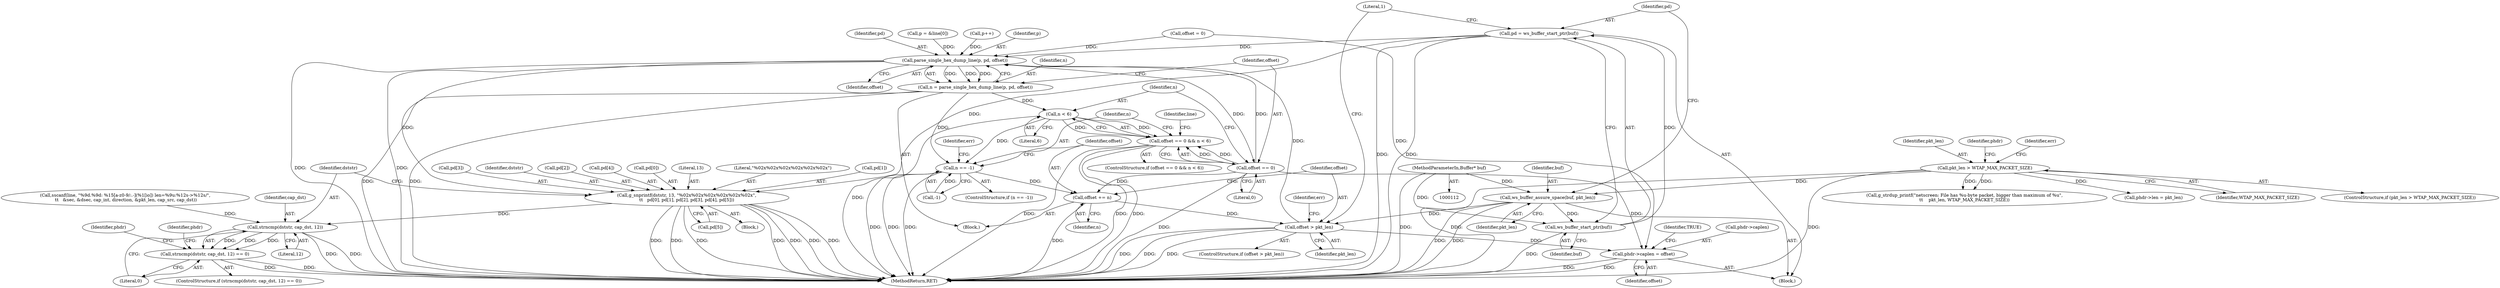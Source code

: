 digraph "0_wireshark_11edc83b98a61e890d7bb01855389d40e984ea82@pointer" {
"1000222" [label="(Call,pd = ws_buffer_start_ptr(buf))"];
"1000224" [label="(Call,ws_buffer_start_ptr(buf))"];
"1000219" [label="(Call,ws_buffer_assure_space(buf, pkt_len))"];
"1000115" [label="(MethodParameterIn,Buffer* buf)"];
"1000181" [label="(Call,pkt_len > WTAP_MAX_PACKET_SIZE)"];
"1000259" [label="(Call,parse_single_hex_dump_line(p, pd, offset))"];
"1000257" [label="(Call,n = parse_single_hex_dump_line(p, pd, offset))"];
"1000268" [label="(Call,n < 6)"];
"1000264" [label="(Call,offset == 0 && n < 6)"];
"1000297" [label="(Call,n == -1)"];
"1000313" [label="(Call,offset += n)"];
"1000317" [label="(Call,offset > pkt_len)"];
"1000399" [label="(Call,phdr->caplen = offset)"];
"1000265" [label="(Call,offset == 0)"];
"1000340" [label="(Call,g_snprintf(dststr, 13, \"%02x%02x%02x%02x%02x%02x\",\n\t\t   pd[0], pd[1], pd[2], pd[3], pd[4], pd[5]))"];
"1000364" [label="(Call,strncmp(dststr, cap_dst, 12))"];
"1000363" [label="(Call,strncmp(dststr, cap_dst, 12) == 0)"];
"1000214" [label="(Call,phdr->len = pkt_len)"];
"1000403" [label="(Identifier,offset)"];
"1000353" [label="(Call,pd[3])"];
"1000219" [label="(Call,ws_buffer_assure_space(buf, pkt_len))"];
"1000406" [label="(MethodReturn,RET)"];
"1000341" [label="(Identifier,dststr)"];
"1000314" [label="(Identifier,offset)"];
"1000367" [label="(Literal,12)"];
"1000269" [label="(Identifier,n)"];
"1000350" [label="(Call,pd[2])"];
"1000183" [label="(Identifier,WTAP_MAX_PACKET_SIZE)"];
"1000297" [label="(Call,n == -1)"];
"1000274" [label="(Identifier,line)"];
"1000264" [label="(Call,offset == 0 && n < 6)"];
"1000267" [label="(Literal,0)"];
"1000359" [label="(Call,pd[5])"];
"1000119" [label="(Block,)"];
"1000323" [label="(Identifier,err)"];
"1000265" [label="(Call,offset == 0)"];
"1000317" [label="(Call,offset > pkt_len)"];
"1000339" [label="(Block,)"];
"1000268" [label="(Call,n < 6)"];
"1000298" [label="(Identifier,n)"];
"1000368" [label="(Literal,0)"];
"1000400" [label="(Call,phdr->caplen)"];
"1000266" [label="(Identifier,offset)"];
"1000356" [label="(Call,pd[4])"];
"1000258" [label="(Identifier,n)"];
"1000224" [label="(Call,ws_buffer_start_ptr(buf))"];
"1000201" [label="(Identifier,phdr)"];
"1000262" [label="(Identifier,offset)"];
"1000263" [label="(ControlStructure,if (offset == 0 && n < 6))"];
"1000364" [label="(Call,strncmp(dststr, cap_dst, 12))"];
"1000363" [label="(Call,strncmp(dststr, cap_dst, 12) == 0)"];
"1000180" [label="(ControlStructure,if (pkt_len > WTAP_MAX_PACKET_SIZE))"];
"1000366" [label="(Identifier,cap_dst)"];
"1000115" [label="(MethodParameterIn,Buffer* buf)"];
"1000399" [label="(Call,phdr->caplen = offset)"];
"1000296" [label="(ControlStructure,if (n == -1))"];
"1000371" [label="(Identifier,phdr)"];
"1000270" [label="(Literal,6)"];
"1000313" [label="(Call,offset += n)"];
"1000220" [label="(Identifier,buf)"];
"1000260" [label="(Identifier,p)"];
"1000315" [label="(Identifier,n)"];
"1000181" [label="(Call,pkt_len > WTAP_MAX_PACKET_SIZE)"];
"1000248" [label="(Call,p++)"];
"1000222" [label="(Call,pd = ws_buffer_start_ptr(buf))"];
"1000135" [label="(Call,offset = 0)"];
"1000340" [label="(Call,g_snprintf(dststr, 13, \"%02x%02x%02x%02x%02x%02x\",\n\t\t   pd[0], pd[1], pd[2], pd[3], pd[4], pd[5]))"];
"1000299" [label="(Call,-1)"];
"1000362" [label="(ControlStructure,if (strncmp(dststr, cap_dst, 12) == 0))"];
"1000187" [label="(Identifier,err)"];
"1000227" [label="(Literal,1)"];
"1000192" [label="(Call,g_strdup_printf(\"netscreen: File has %u-byte packet, bigger than maximum of %u\",\n\t\t    pkt_len, WTAP_MAX_PACKET_SIZE))"];
"1000228" [label="(Block,)"];
"1000223" [label="(Identifier,pd)"];
"1000304" [label="(Identifier,err)"];
"1000344" [label="(Call,pd[0])"];
"1000318" [label="(Identifier,offset)"];
"1000259" [label="(Call,parse_single_hex_dump_line(p, pd, offset))"];
"1000319" [label="(Identifier,pkt_len)"];
"1000365" [label="(Identifier,dststr)"];
"1000225" [label="(Identifier,buf)"];
"1000405" [label="(Identifier,TRUE)"];
"1000342" [label="(Literal,13)"];
"1000261" [label="(Identifier,pd)"];
"1000343" [label="(Literal,\"%02x%02x%02x%02x%02x%02x\")"];
"1000257" [label="(Call,n = parse_single_hex_dump_line(p, pd, offset))"];
"1000377" [label="(Identifier,phdr)"];
"1000182" [label="(Identifier,pkt_len)"];
"1000239" [label="(Call,p = &line[0])"];
"1000153" [label="(Call,sscanf(line, \"%9d.%9d: %15[a-z0-9/:.-](%1[io]) len=%9u:%12s->%12s/\",\n \t\t   &sec, &dsec, cap_int, direction, &pkt_len, cap_src, cap_dst))"];
"1000221" [label="(Identifier,pkt_len)"];
"1000316" [label="(ControlStructure,if (offset > pkt_len))"];
"1000347" [label="(Call,pd[1])"];
"1000222" -> "1000119"  [label="AST: "];
"1000222" -> "1000224"  [label="CFG: "];
"1000223" -> "1000222"  [label="AST: "];
"1000224" -> "1000222"  [label="AST: "];
"1000227" -> "1000222"  [label="CFG: "];
"1000222" -> "1000406"  [label="DDG: "];
"1000222" -> "1000406"  [label="DDG: "];
"1000224" -> "1000222"  [label="DDG: "];
"1000222" -> "1000259"  [label="DDG: "];
"1000222" -> "1000340"  [label="DDG: "];
"1000224" -> "1000225"  [label="CFG: "];
"1000225" -> "1000224"  [label="AST: "];
"1000224" -> "1000406"  [label="DDG: "];
"1000219" -> "1000224"  [label="DDG: "];
"1000115" -> "1000224"  [label="DDG: "];
"1000219" -> "1000119"  [label="AST: "];
"1000219" -> "1000221"  [label="CFG: "];
"1000220" -> "1000219"  [label="AST: "];
"1000221" -> "1000219"  [label="AST: "];
"1000223" -> "1000219"  [label="CFG: "];
"1000219" -> "1000406"  [label="DDG: "];
"1000219" -> "1000406"  [label="DDG: "];
"1000115" -> "1000219"  [label="DDG: "];
"1000181" -> "1000219"  [label="DDG: "];
"1000219" -> "1000317"  [label="DDG: "];
"1000115" -> "1000112"  [label="AST: "];
"1000115" -> "1000406"  [label="DDG: "];
"1000181" -> "1000180"  [label="AST: "];
"1000181" -> "1000183"  [label="CFG: "];
"1000182" -> "1000181"  [label="AST: "];
"1000183" -> "1000181"  [label="AST: "];
"1000187" -> "1000181"  [label="CFG: "];
"1000201" -> "1000181"  [label="CFG: "];
"1000181" -> "1000406"  [label="DDG: "];
"1000181" -> "1000406"  [label="DDG: "];
"1000181" -> "1000192"  [label="DDG: "];
"1000181" -> "1000192"  [label="DDG: "];
"1000181" -> "1000214"  [label="DDG: "];
"1000259" -> "1000257"  [label="AST: "];
"1000259" -> "1000262"  [label="CFG: "];
"1000260" -> "1000259"  [label="AST: "];
"1000261" -> "1000259"  [label="AST: "];
"1000262" -> "1000259"  [label="AST: "];
"1000257" -> "1000259"  [label="CFG: "];
"1000259" -> "1000406"  [label="DDG: "];
"1000259" -> "1000406"  [label="DDG: "];
"1000259" -> "1000257"  [label="DDG: "];
"1000259" -> "1000257"  [label="DDG: "];
"1000259" -> "1000257"  [label="DDG: "];
"1000239" -> "1000259"  [label="DDG: "];
"1000248" -> "1000259"  [label="DDG: "];
"1000317" -> "1000259"  [label="DDG: "];
"1000265" -> "1000259"  [label="DDG: "];
"1000135" -> "1000259"  [label="DDG: "];
"1000259" -> "1000265"  [label="DDG: "];
"1000259" -> "1000340"  [label="DDG: "];
"1000257" -> "1000228"  [label="AST: "];
"1000258" -> "1000257"  [label="AST: "];
"1000266" -> "1000257"  [label="CFG: "];
"1000257" -> "1000406"  [label="DDG: "];
"1000257" -> "1000406"  [label="DDG: "];
"1000257" -> "1000268"  [label="DDG: "];
"1000257" -> "1000297"  [label="DDG: "];
"1000268" -> "1000264"  [label="AST: "];
"1000268" -> "1000270"  [label="CFG: "];
"1000269" -> "1000268"  [label="AST: "];
"1000270" -> "1000268"  [label="AST: "];
"1000264" -> "1000268"  [label="CFG: "];
"1000268" -> "1000406"  [label="DDG: "];
"1000268" -> "1000264"  [label="DDG: "];
"1000268" -> "1000264"  [label="DDG: "];
"1000268" -> "1000297"  [label="DDG: "];
"1000264" -> "1000263"  [label="AST: "];
"1000264" -> "1000265"  [label="CFG: "];
"1000265" -> "1000264"  [label="AST: "];
"1000274" -> "1000264"  [label="CFG: "];
"1000298" -> "1000264"  [label="CFG: "];
"1000264" -> "1000406"  [label="DDG: "];
"1000264" -> "1000406"  [label="DDG: "];
"1000264" -> "1000406"  [label="DDG: "];
"1000265" -> "1000264"  [label="DDG: "];
"1000265" -> "1000264"  [label="DDG: "];
"1000297" -> "1000296"  [label="AST: "];
"1000297" -> "1000299"  [label="CFG: "];
"1000298" -> "1000297"  [label="AST: "];
"1000299" -> "1000297"  [label="AST: "];
"1000304" -> "1000297"  [label="CFG: "];
"1000314" -> "1000297"  [label="CFG: "];
"1000297" -> "1000406"  [label="DDG: "];
"1000297" -> "1000406"  [label="DDG: "];
"1000297" -> "1000406"  [label="DDG: "];
"1000299" -> "1000297"  [label="DDG: "];
"1000297" -> "1000313"  [label="DDG: "];
"1000313" -> "1000228"  [label="AST: "];
"1000313" -> "1000315"  [label="CFG: "];
"1000314" -> "1000313"  [label="AST: "];
"1000315" -> "1000313"  [label="AST: "];
"1000318" -> "1000313"  [label="CFG: "];
"1000313" -> "1000406"  [label="DDG: "];
"1000265" -> "1000313"  [label="DDG: "];
"1000313" -> "1000317"  [label="DDG: "];
"1000317" -> "1000316"  [label="AST: "];
"1000317" -> "1000319"  [label="CFG: "];
"1000318" -> "1000317"  [label="AST: "];
"1000319" -> "1000317"  [label="AST: "];
"1000227" -> "1000317"  [label="CFG: "];
"1000323" -> "1000317"  [label="CFG: "];
"1000317" -> "1000406"  [label="DDG: "];
"1000317" -> "1000406"  [label="DDG: "];
"1000317" -> "1000406"  [label="DDG: "];
"1000317" -> "1000399"  [label="DDG: "];
"1000399" -> "1000119"  [label="AST: "];
"1000399" -> "1000403"  [label="CFG: "];
"1000400" -> "1000399"  [label="AST: "];
"1000403" -> "1000399"  [label="AST: "];
"1000405" -> "1000399"  [label="CFG: "];
"1000399" -> "1000406"  [label="DDG: "];
"1000399" -> "1000406"  [label="DDG: "];
"1000265" -> "1000399"  [label="DDG: "];
"1000135" -> "1000399"  [label="DDG: "];
"1000265" -> "1000267"  [label="CFG: "];
"1000266" -> "1000265"  [label="AST: "];
"1000267" -> "1000265"  [label="AST: "];
"1000269" -> "1000265"  [label="CFG: "];
"1000265" -> "1000406"  [label="DDG: "];
"1000340" -> "1000339"  [label="AST: "];
"1000340" -> "1000359"  [label="CFG: "];
"1000341" -> "1000340"  [label="AST: "];
"1000342" -> "1000340"  [label="AST: "];
"1000343" -> "1000340"  [label="AST: "];
"1000344" -> "1000340"  [label="AST: "];
"1000347" -> "1000340"  [label="AST: "];
"1000350" -> "1000340"  [label="AST: "];
"1000353" -> "1000340"  [label="AST: "];
"1000356" -> "1000340"  [label="AST: "];
"1000359" -> "1000340"  [label="AST: "];
"1000365" -> "1000340"  [label="CFG: "];
"1000340" -> "1000406"  [label="DDG: "];
"1000340" -> "1000406"  [label="DDG: "];
"1000340" -> "1000406"  [label="DDG: "];
"1000340" -> "1000406"  [label="DDG: "];
"1000340" -> "1000406"  [label="DDG: "];
"1000340" -> "1000406"  [label="DDG: "];
"1000340" -> "1000406"  [label="DDG: "];
"1000340" -> "1000364"  [label="DDG: "];
"1000364" -> "1000363"  [label="AST: "];
"1000364" -> "1000367"  [label="CFG: "];
"1000365" -> "1000364"  [label="AST: "];
"1000366" -> "1000364"  [label="AST: "];
"1000367" -> "1000364"  [label="AST: "];
"1000368" -> "1000364"  [label="CFG: "];
"1000364" -> "1000406"  [label="DDG: "];
"1000364" -> "1000406"  [label="DDG: "];
"1000364" -> "1000363"  [label="DDG: "];
"1000364" -> "1000363"  [label="DDG: "];
"1000364" -> "1000363"  [label="DDG: "];
"1000153" -> "1000364"  [label="DDG: "];
"1000363" -> "1000362"  [label="AST: "];
"1000363" -> "1000368"  [label="CFG: "];
"1000368" -> "1000363"  [label="AST: "];
"1000371" -> "1000363"  [label="CFG: "];
"1000377" -> "1000363"  [label="CFG: "];
"1000363" -> "1000406"  [label="DDG: "];
"1000363" -> "1000406"  [label="DDG: "];
}
